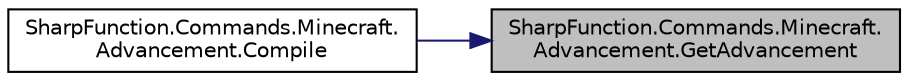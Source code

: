 digraph "SharpFunction.Commands.Minecraft.Advancement.GetAdvancement"
{
 // LATEX_PDF_SIZE
  edge [fontname="Helvetica",fontsize="10",labelfontname="Helvetica",labelfontsize="10"];
  node [fontname="Helvetica",fontsize="10",shape=record];
  rankdir="RL";
  Node1 [label="SharpFunction.Commands.Minecraft.\lAdvancement.GetAdvancement",height=0.2,width=0.4,color="black", fillcolor="grey75", style="filled", fontcolor="black",tooltip="Gets advancement name by VanillaAdvancement type. Returns !undefined! if provided advancement is wron..."];
  Node1 -> Node2 [dir="back",color="midnightblue",fontsize="10",style="solid",fontname="Helvetica"];
  Node2 [label="SharpFunction.Commands.Minecraft.\lAdvancement.Compile",height=0.2,width=0.4,color="black", fillcolor="white", style="filled",URL="$class_sharp_function_1_1_commands_1_1_minecraft_1_1_advancement.html#a911cf1b1a3b65b9c4910598139c6e21b",tooltip="Compiles /advancement command with give params"];
}
